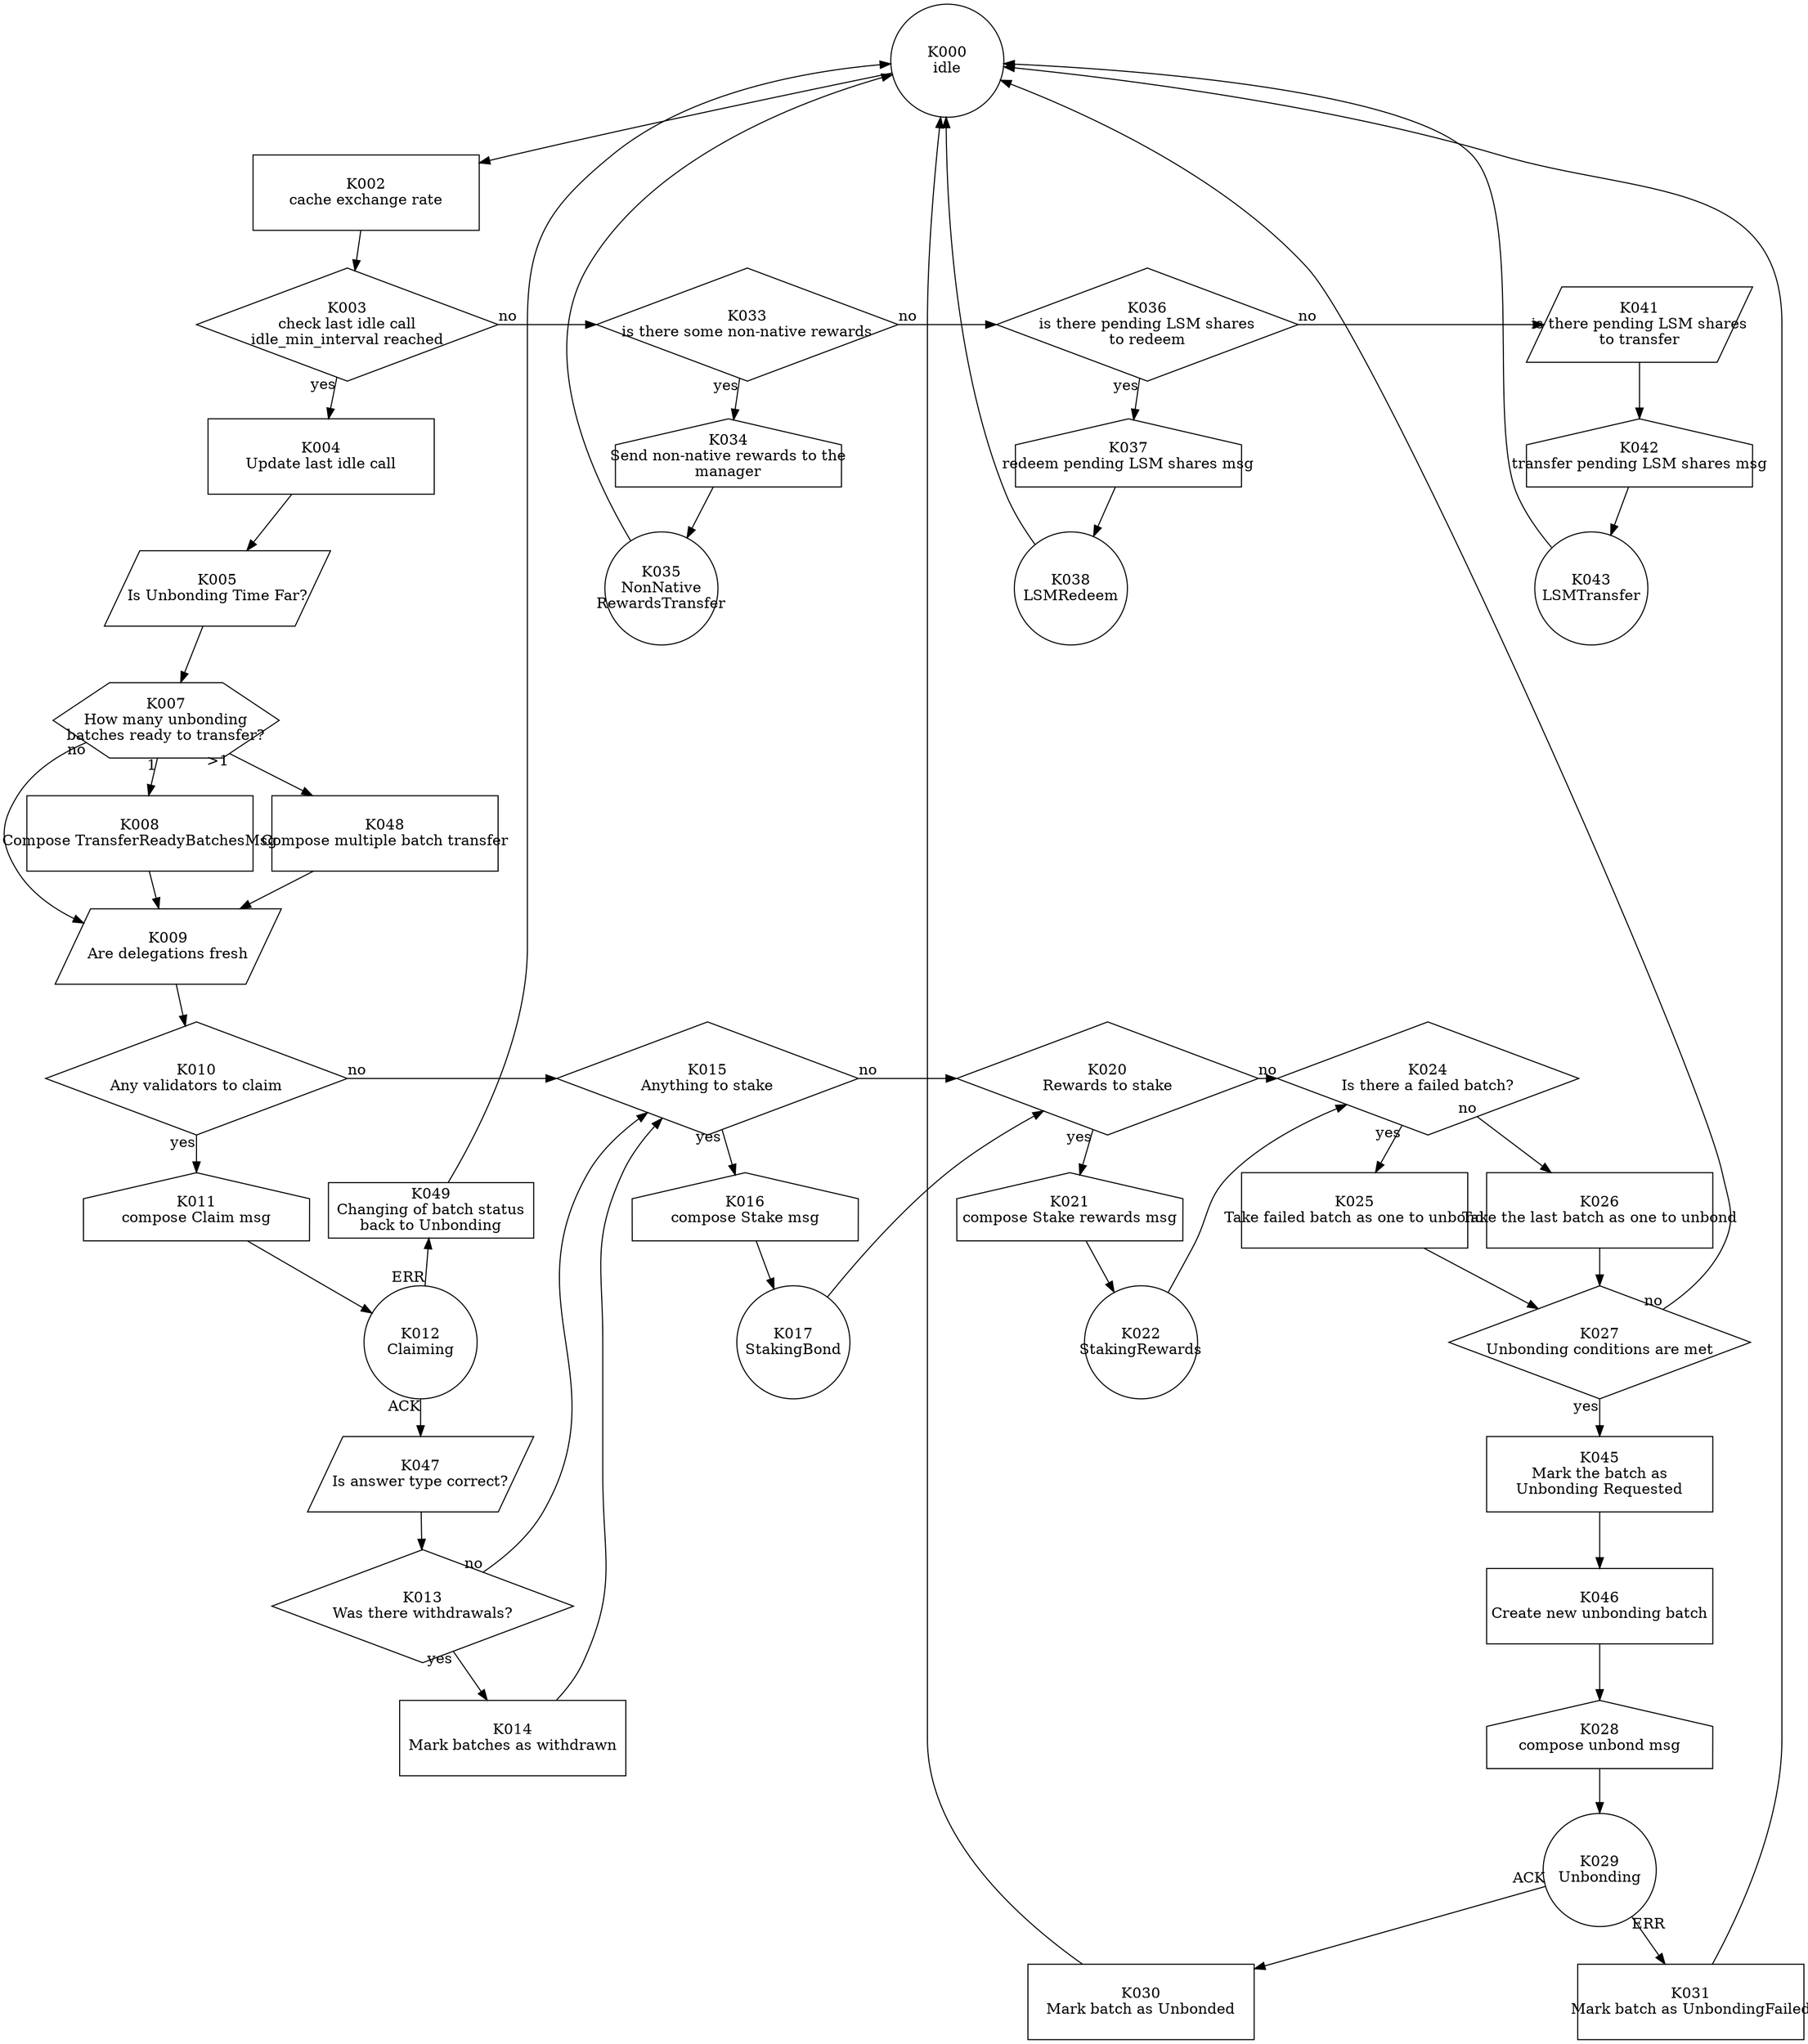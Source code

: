 digraph G {
    layout = dot;
    rankdir = TB;
    
    subgraph {
        rank = same;
        K000 [label = "K000\nidle";shape = circle;fixedsize = true;width = 1.5;height = 1.5;];
    }
    
    subgraph {
        rank = same;
        K002 [label = "K002\ncache exchange rate";shape = box;fixedsize = true;width = 3;height = 1;];
    }
    
    subgraph {
        rank = same;
        K003 [label = "K003\ncheck last idle call\nidle_min_interval reached";shape = diamond;fixedsize = true;width = 4;height = 1.5;];
        K033 [label = "K033\nis there some non-native rewards";shape = diamond;fixedsize = true;width = 4;height = 1.5;];
        K036 [label = "K036\nis there pending LSM shares\nto redeem";shape = diamond;fixedsize = true;width = 4;height = 1.5;];
        K041 [label = "K041\nis there pending LSM shares\nto transfer";shape = polygon;sides = 4;skew = .4;fixedsize = true;width = 3;height = 1;];
    }
    
    subgraph {
        rank = same;
        K004 [label = "K004\nUpdate last idle call";shape = box;fixedsize = true;width = 3;height = 1;];
        K034 [label = "K034\nSend non-native rewards to the\nmanager";shape = house;fixedsize = true;width = 3;height = 1;];
        K037 [label = "K037\nredeem pending LSM shares msg";shape = house;fixedsize = true;width = 3;height = 1;];
        K042 [label = "K042\ntransfer pending LSM shares msg";shape = house;fixedsize = true;width = 3;height = 1;];
    }
    
    subgraph {
        rank = same;
        K005 [label = "K005\nIs Unbonding Time Far?";shape = polygon;sides = 4;skew = .4;fixedsize = true;width = 3;height = 1;];
        K035 [label = "K035\nNonNative\nRewardsTransfer";shape = circle;fixedsize = true;width = 1.5;height = 1.5;];
        K038 [label = "K038\nLSMRedeem";shape = circle;fixedsize = true;width = 1.5;height = 1.5;];
        K043 [label = "K043\nLSMTransfer";shape = circle;fixedsize = true;width = 1.5;height = 1.5;];
    }
    
    subgraph {
        rank = same;
        K007 [label = "K007\nHow many unbonding\nbatches ready to transfer?";shape = hexagon;fixedsize = true;width = 3;height = 1;];
    }
    
    subgraph {
        rank = same;
        K008 [label = "K008\nCompose TransferReadyBatchesMsg";shape = box;fixedsize = true;width = 3;height = 1;];
        K048 [label = "K048\nCompose multiple batch transfer";shape = box;fixedsize = true;width = 3;height = 1;];
    }
    
    subgraph {
        rank = same;
        K009 [label = "K009\nAre delegations fresh";shape = polygon;sides = 4;skew = .4;fixedsize = true;width = 3;height = 1;];
    }
    
    subgraph {
        rank = same;
        K010 [label = "K010\nAny validators to claim";shape = diamond;fixedsize = true;width = 4;height = 1.5;];
        K015 [label = "K015\nAnything to stake";shape = diamond;fixedsize = true;width = 4;height = 1.5;];
        K020 [label = "K020\nRewards to stake";shape = diamond;fixedsize = true;width = 4;height = 1.5;];
        K024 [label = "K024\nIs there a failed batch?";shape = diamond;fixedsize = true;width = 4;height = 1.5;];
    }
    
    subgraph {
        rank = same;
        K011 [label = "K011\ncompose Claim msg";shape = house;fixedsize = true;width = 3;height = 1;];
        K016 [label = "K016\ncompose Stake msg";shape = house;fixedsize = true;width = 3;height = 1;];
        K021 [label = "K021\ncompose Stake rewards msg";shape = house;fixedsize = true;width = 3;height = 1;];
        K025 [label = "K025\nTake failed batch as one to unbond";shape = box;fixedsize = true;width = 3;height = 1;];
        K026 [label = "K026\nTake the last batch as one to unbond";shape = box;fixedsize = true;width = 3;height = 1;];
        K049 [label = "K049\nChanging of batch status\nback to Unbonding";shape = box;];
    }
    
    subgraph {
        rank = same;
        K012 [label = "K012\nClaiming";shape = circle;fixedsize = true;width = 1.5;height = 1.5;];
        K017 [label = "K017\nStakingBond";shape = circle;fixedsize = true;width = 1.5;height = 1.5;];
        K022 [label = "K022\nStakingRewards";shape = circle;fixedsize = true;width = 1.5;height = 1.5;];
        K027 [label = "K027\nUnbonding conditions are met";shape = diamond;fixedsize = true;width = 4;height = 1.5;];
    }
    
    subgraph {
        rank = same;
        K047 [label = "K047\nIs answer type correct?";shape = polygon;sides = 4;skew = .4;fixedsize = true;width = 3;height = 1;];
        K045 [label = "K045\nMark the batch as\nUnbonding Requested";shape = box;fixedsize = true;width = 3;height = 1;];
    }
    
    subgraph {
        rank = same;
        K013 [label = "K013\nWas there withdrawals?";shape = diamond;fixedsize = true;width = 4;height = 1.5;];
        K046 [label = "K046\nCreate new unbonding batch";shape = box;fixedsize = true;width = 3;height = 1;];
    }
    
    subgraph {
        rank = same;
        K014 [label = "K014\nMark batches as withdrawn";shape = box;fixedsize = true;width = 3;height = 1;];
        K028 [label = "K028\ncompose unbond msg";shape = house;fixedsize = true;width = 3;height = 1;];
    }
    
    subgraph {
        rank = same;
        K029 [label = "K029\nUnbonding";shape = circle;fixedsize = true;width = 1.5;height = 1.5;];
    }
    
    subgraph {
        rank = same;
        K030 [label = "K030\nMark batch as Unbonded";shape = box;fixedsize = true;width = 3;height = 1;];
        K031 [label = "K031\nMark batch as UnbondingFailed";shape = box;fixedsize = true;width = 3;height = 1;];
    }
    
    K000 -> K002;
    K002 -> K003;
    K003 -> K033 [taillabel = "no";];
    
    K033 -> K034 [taillabel = "yes";];
    K034 -> K035;
    K033 -> K036 [taillabel = "no";];
    K036 -> K037 [taillabel = "yes";];
    K037 -> K038;
    K036 -> K041 [taillabel = "no";];
    K041 -> K042;
    K042 -> K043;
    
    K003 -> K004 [taillabel = "yes";];
    K004 -> K005;
    K005 -> K007;
    
    K007 -> K008 [taillabel = "1";];
    K007 -> K048 [taillabel = ">1";];
    K007 -> K009 [taillabel = "no";];
    
    K008 -> K009;
    K048 -> K009;
    
    K009 -> K010;
    K010 -> K015 [taillabel = "no";];
    
    K015 -> K016 [taillabel = "yes";];
    K016 -> K017;
    
    K015 -> K020 [taillabel = "no";];
    K020 -> K021 [taillabel = "yes";];
    K021 -> K022;
    
    K020 -> K024 [taillabel = "no";];
    K024 -> K025 [taillabel = "yes";];
    K028 -> K029;
    
    K024 -> K026 [taillabel = "no";];
    K010 -> K011 [taillabel = "yes";];
    K011 -> K012;
    
    K038 -> K000;
    K043 -> K000;
    K035 -> K000;
    
    K013 -> K014 [taillabel = "yes";];
    K013 -> K015 [taillabel = "no";];
    
    K012 -> K047 [taillabel = "ACK";];
    K012 -> K049 [taillabel = "ERR";];
    K049 -> K000;
    K047 -> K013;
    K014 -> K015;
    
    K017 -> K020;
    K022 -> K024;
    
    K029 -> K030 [taillabel = "ACK";];
    K029 -> K031 [taillabel = "ERR";];
    
    K030 -> K000;
    K031 -> K000;
    K025 -> K027;
    K026 -> K027;
    
    K027 -> K045 [taillabel = "yes";];
    K027 -> K000 [taillabel = "no";];
    K045 -> K046;
    K046 -> K028;
}